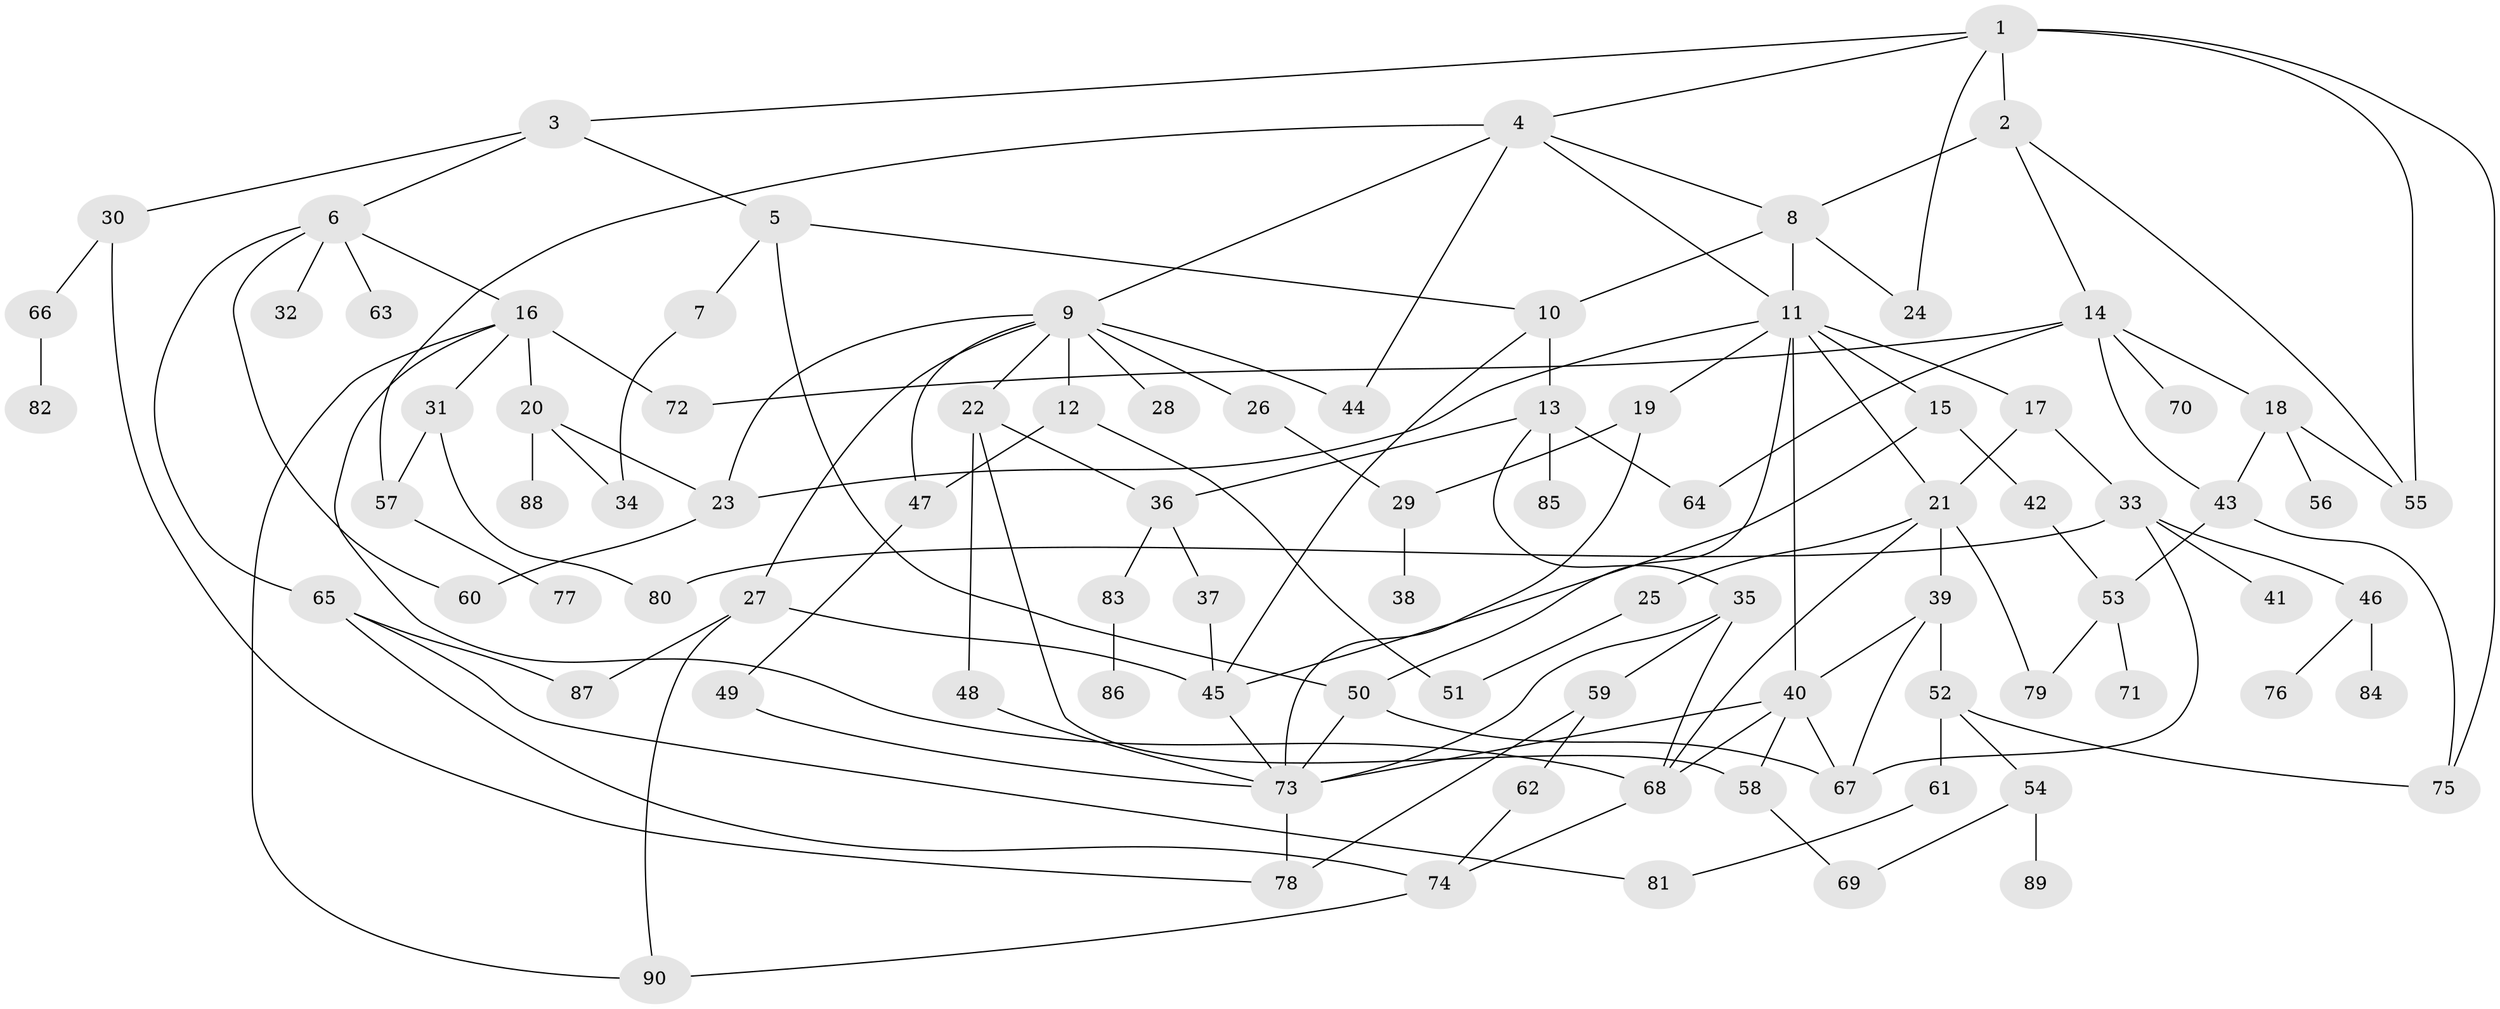 // original degree distribution, {7: 0.03355704697986577, 4: 0.1610738255033557, 5: 0.04697986577181208, 3: 0.2483221476510067, 10: 0.006711409395973154, 6: 0.020134228187919462, 1: 0.28859060402684567, 2: 0.19463087248322147}
// Generated by graph-tools (version 1.1) at 2025/49/03/04/25 22:49:07]
// undirected, 90 vertices, 141 edges
graph export_dot {
  node [color=gray90,style=filled];
  1;
  2;
  3;
  4;
  5;
  6;
  7;
  8;
  9;
  10;
  11;
  12;
  13;
  14;
  15;
  16;
  17;
  18;
  19;
  20;
  21;
  22;
  23;
  24;
  25;
  26;
  27;
  28;
  29;
  30;
  31;
  32;
  33;
  34;
  35;
  36;
  37;
  38;
  39;
  40;
  41;
  42;
  43;
  44;
  45;
  46;
  47;
  48;
  49;
  50;
  51;
  52;
  53;
  54;
  55;
  56;
  57;
  58;
  59;
  60;
  61;
  62;
  63;
  64;
  65;
  66;
  67;
  68;
  69;
  70;
  71;
  72;
  73;
  74;
  75;
  76;
  77;
  78;
  79;
  80;
  81;
  82;
  83;
  84;
  85;
  86;
  87;
  88;
  89;
  90;
  1 -- 2 [weight=1.0];
  1 -- 3 [weight=1.0];
  1 -- 4 [weight=1.0];
  1 -- 24 [weight=1.0];
  1 -- 55 [weight=1.0];
  1 -- 75 [weight=1.0];
  2 -- 8 [weight=1.0];
  2 -- 14 [weight=1.0];
  2 -- 55 [weight=1.0];
  3 -- 5 [weight=1.0];
  3 -- 6 [weight=1.0];
  3 -- 30 [weight=1.0];
  4 -- 8 [weight=1.0];
  4 -- 9 [weight=1.0];
  4 -- 11 [weight=1.0];
  4 -- 44 [weight=1.0];
  4 -- 57 [weight=1.0];
  5 -- 7 [weight=1.0];
  5 -- 10 [weight=1.0];
  5 -- 50 [weight=1.0];
  6 -- 16 [weight=1.0];
  6 -- 32 [weight=1.0];
  6 -- 60 [weight=1.0];
  6 -- 63 [weight=1.0];
  6 -- 65 [weight=1.0];
  7 -- 34 [weight=1.0];
  8 -- 10 [weight=1.0];
  8 -- 11 [weight=1.0];
  8 -- 24 [weight=1.0];
  9 -- 12 [weight=1.0];
  9 -- 22 [weight=1.0];
  9 -- 23 [weight=1.0];
  9 -- 26 [weight=1.0];
  9 -- 27 [weight=1.0];
  9 -- 28 [weight=1.0];
  9 -- 44 [weight=1.0];
  9 -- 47 [weight=1.0];
  10 -- 13 [weight=2.0];
  10 -- 45 [weight=1.0];
  11 -- 15 [weight=1.0];
  11 -- 17 [weight=1.0];
  11 -- 19 [weight=1.0];
  11 -- 21 [weight=1.0];
  11 -- 23 [weight=1.0];
  11 -- 40 [weight=1.0];
  11 -- 50 [weight=1.0];
  12 -- 47 [weight=1.0];
  12 -- 51 [weight=1.0];
  13 -- 35 [weight=1.0];
  13 -- 36 [weight=1.0];
  13 -- 64 [weight=1.0];
  13 -- 85 [weight=1.0];
  14 -- 18 [weight=1.0];
  14 -- 43 [weight=1.0];
  14 -- 64 [weight=1.0];
  14 -- 70 [weight=1.0];
  14 -- 72 [weight=1.0];
  15 -- 42 [weight=1.0];
  15 -- 45 [weight=1.0];
  16 -- 20 [weight=1.0];
  16 -- 31 [weight=1.0];
  16 -- 68 [weight=1.0];
  16 -- 72 [weight=1.0];
  16 -- 90 [weight=1.0];
  17 -- 21 [weight=1.0];
  17 -- 33 [weight=1.0];
  18 -- 43 [weight=2.0];
  18 -- 55 [weight=1.0];
  18 -- 56 [weight=1.0];
  19 -- 29 [weight=1.0];
  19 -- 73 [weight=1.0];
  20 -- 23 [weight=1.0];
  20 -- 34 [weight=1.0];
  20 -- 88 [weight=1.0];
  21 -- 25 [weight=2.0];
  21 -- 39 [weight=1.0];
  21 -- 68 [weight=1.0];
  21 -- 79 [weight=1.0];
  22 -- 36 [weight=1.0];
  22 -- 48 [weight=1.0];
  22 -- 58 [weight=1.0];
  23 -- 60 [weight=1.0];
  25 -- 51 [weight=1.0];
  26 -- 29 [weight=1.0];
  27 -- 45 [weight=1.0];
  27 -- 87 [weight=1.0];
  27 -- 90 [weight=1.0];
  29 -- 38 [weight=1.0];
  30 -- 66 [weight=1.0];
  30 -- 78 [weight=1.0];
  31 -- 57 [weight=1.0];
  31 -- 80 [weight=1.0];
  33 -- 41 [weight=1.0];
  33 -- 46 [weight=1.0];
  33 -- 67 [weight=1.0];
  33 -- 80 [weight=1.0];
  35 -- 59 [weight=1.0];
  35 -- 68 [weight=1.0];
  35 -- 73 [weight=1.0];
  36 -- 37 [weight=1.0];
  36 -- 83 [weight=1.0];
  37 -- 45 [weight=1.0];
  39 -- 40 [weight=1.0];
  39 -- 52 [weight=1.0];
  39 -- 67 [weight=1.0];
  40 -- 58 [weight=1.0];
  40 -- 67 [weight=1.0];
  40 -- 68 [weight=2.0];
  40 -- 73 [weight=1.0];
  42 -- 53 [weight=1.0];
  43 -- 53 [weight=1.0];
  43 -- 75 [weight=1.0];
  45 -- 73 [weight=1.0];
  46 -- 76 [weight=1.0];
  46 -- 84 [weight=1.0];
  47 -- 49 [weight=1.0];
  48 -- 73 [weight=1.0];
  49 -- 73 [weight=1.0];
  50 -- 67 [weight=1.0];
  50 -- 73 [weight=1.0];
  52 -- 54 [weight=1.0];
  52 -- 61 [weight=1.0];
  52 -- 75 [weight=1.0];
  53 -- 71 [weight=1.0];
  53 -- 79 [weight=1.0];
  54 -- 69 [weight=1.0];
  54 -- 89 [weight=1.0];
  57 -- 77 [weight=1.0];
  58 -- 69 [weight=1.0];
  59 -- 62 [weight=1.0];
  59 -- 78 [weight=1.0];
  61 -- 81 [weight=1.0];
  62 -- 74 [weight=1.0];
  65 -- 74 [weight=1.0];
  65 -- 81 [weight=1.0];
  65 -- 87 [weight=1.0];
  66 -- 82 [weight=1.0];
  68 -- 74 [weight=1.0];
  73 -- 78 [weight=1.0];
  74 -- 90 [weight=1.0];
  83 -- 86 [weight=1.0];
}
